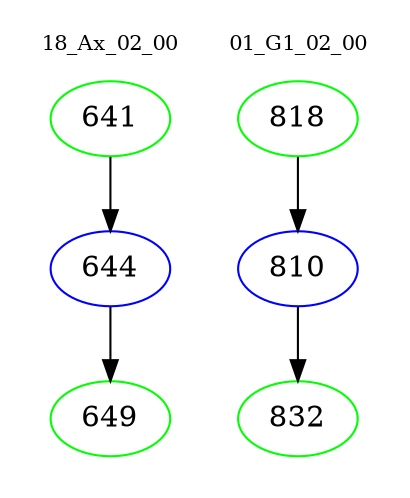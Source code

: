 digraph{
subgraph cluster_0 {
color = white
label = "18_Ax_02_00";
fontsize=10;
T0_641 [label="641", color="green"]
T0_641 -> T0_644 [color="black"]
T0_644 [label="644", color="blue"]
T0_644 -> T0_649 [color="black"]
T0_649 [label="649", color="green"]
}
subgraph cluster_1 {
color = white
label = "01_G1_02_00";
fontsize=10;
T1_818 [label="818", color="green"]
T1_818 -> T1_810 [color="black"]
T1_810 [label="810", color="blue"]
T1_810 -> T1_832 [color="black"]
T1_832 [label="832", color="green"]
}
}
